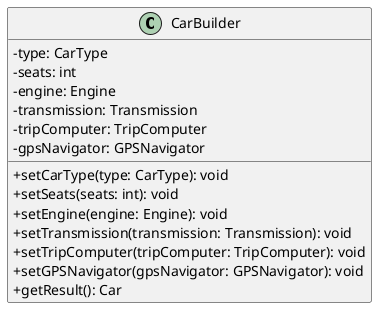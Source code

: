@startuml
skinparam classAttributeIconSize 0
class CarBuilder {
    - type: CarType
    - seats: int
    - engine: Engine
    - transmission: Transmission
    - tripComputer: TripComputer
    - gpsNavigator: GPSNavigator

    + setCarType(type: CarType): void
    + setSeats(seats: int): void
    + setEngine(engine: Engine): void
    + setTransmission(transmission: Transmission): void
    + setTripComputer(tripComputer: TripComputer): void
    + setGPSNavigator(gpsNavigator: GPSNavigator): void
    + getResult(): Car
}
@enduml

